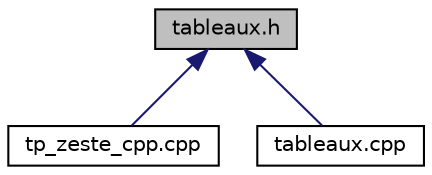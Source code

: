 digraph "tableaux.h"
{
 // LATEX_PDF_SIZE
  edge [fontname="Helvetica",fontsize="10",labelfontname="Helvetica",labelfontsize="10"];
  node [fontname="Helvetica",fontsize="10",shape=record];
  Node1 [label="tableaux.h",height=0.2,width=0.4,color="black", fillcolor="grey75", style="filled", fontcolor="black",tooltip=" "];
  Node1 -> Node2 [dir="back",color="midnightblue",fontsize="10",style="solid",fontname="Helvetica"];
  Node2 [label="tp_zeste_cpp.cpp",height=0.2,width=0.4,color="black", fillcolor="white", style="filled",URL="$tp__zeste__cpp_8cpp.html",tooltip="Implements the TP zeste C++ class."];
  Node1 -> Node3 [dir="back",color="midnightblue",fontsize="10",style="solid",fontname="Helvetica"];
  Node3 [label="tableaux.cpp",height=0.2,width=0.4,color="black", fillcolor="white", style="filled",URL="$tableaux_8cpp.html",tooltip="tableaux dynamique : https://zestedesavoir.com/tutoriels/822/la-programmation-en-c-moderne/le-debut-d..."];
}
